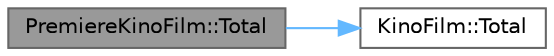 digraph "PremiereKinoFilm::Total"
{
 // LATEX_PDF_SIZE
  bgcolor="transparent";
  edge [fontname=Helvetica,fontsize=10,labelfontname=Helvetica,labelfontsize=10];
  node [fontname=Helvetica,fontsize=10,shape=box,height=0.2,width=0.4];
  rankdir="LR";
  Node1 [id="Node000001",label="PremiereKinoFilm::Total",height=0.2,width=0.4,color="gray40", fillcolor="grey60", style="filled", fontcolor="black",tooltip="Рассчитывает общую прибыль для премьерного фильма."];
  Node1 -> Node2 [id="edge1_Node000001_Node000002",color="steelblue1",style="solid",tooltip=" "];
  Node2 [id="Node000002",label="KinoFilm::Total",height=0.2,width=0.4,color="grey40", fillcolor="white", style="filled",URL="$class_kino_film.html#a9ea50bee154cab398c437892973118cb",tooltip="Рассчитывает общую прибыль (доход минус расходы)."];
}

